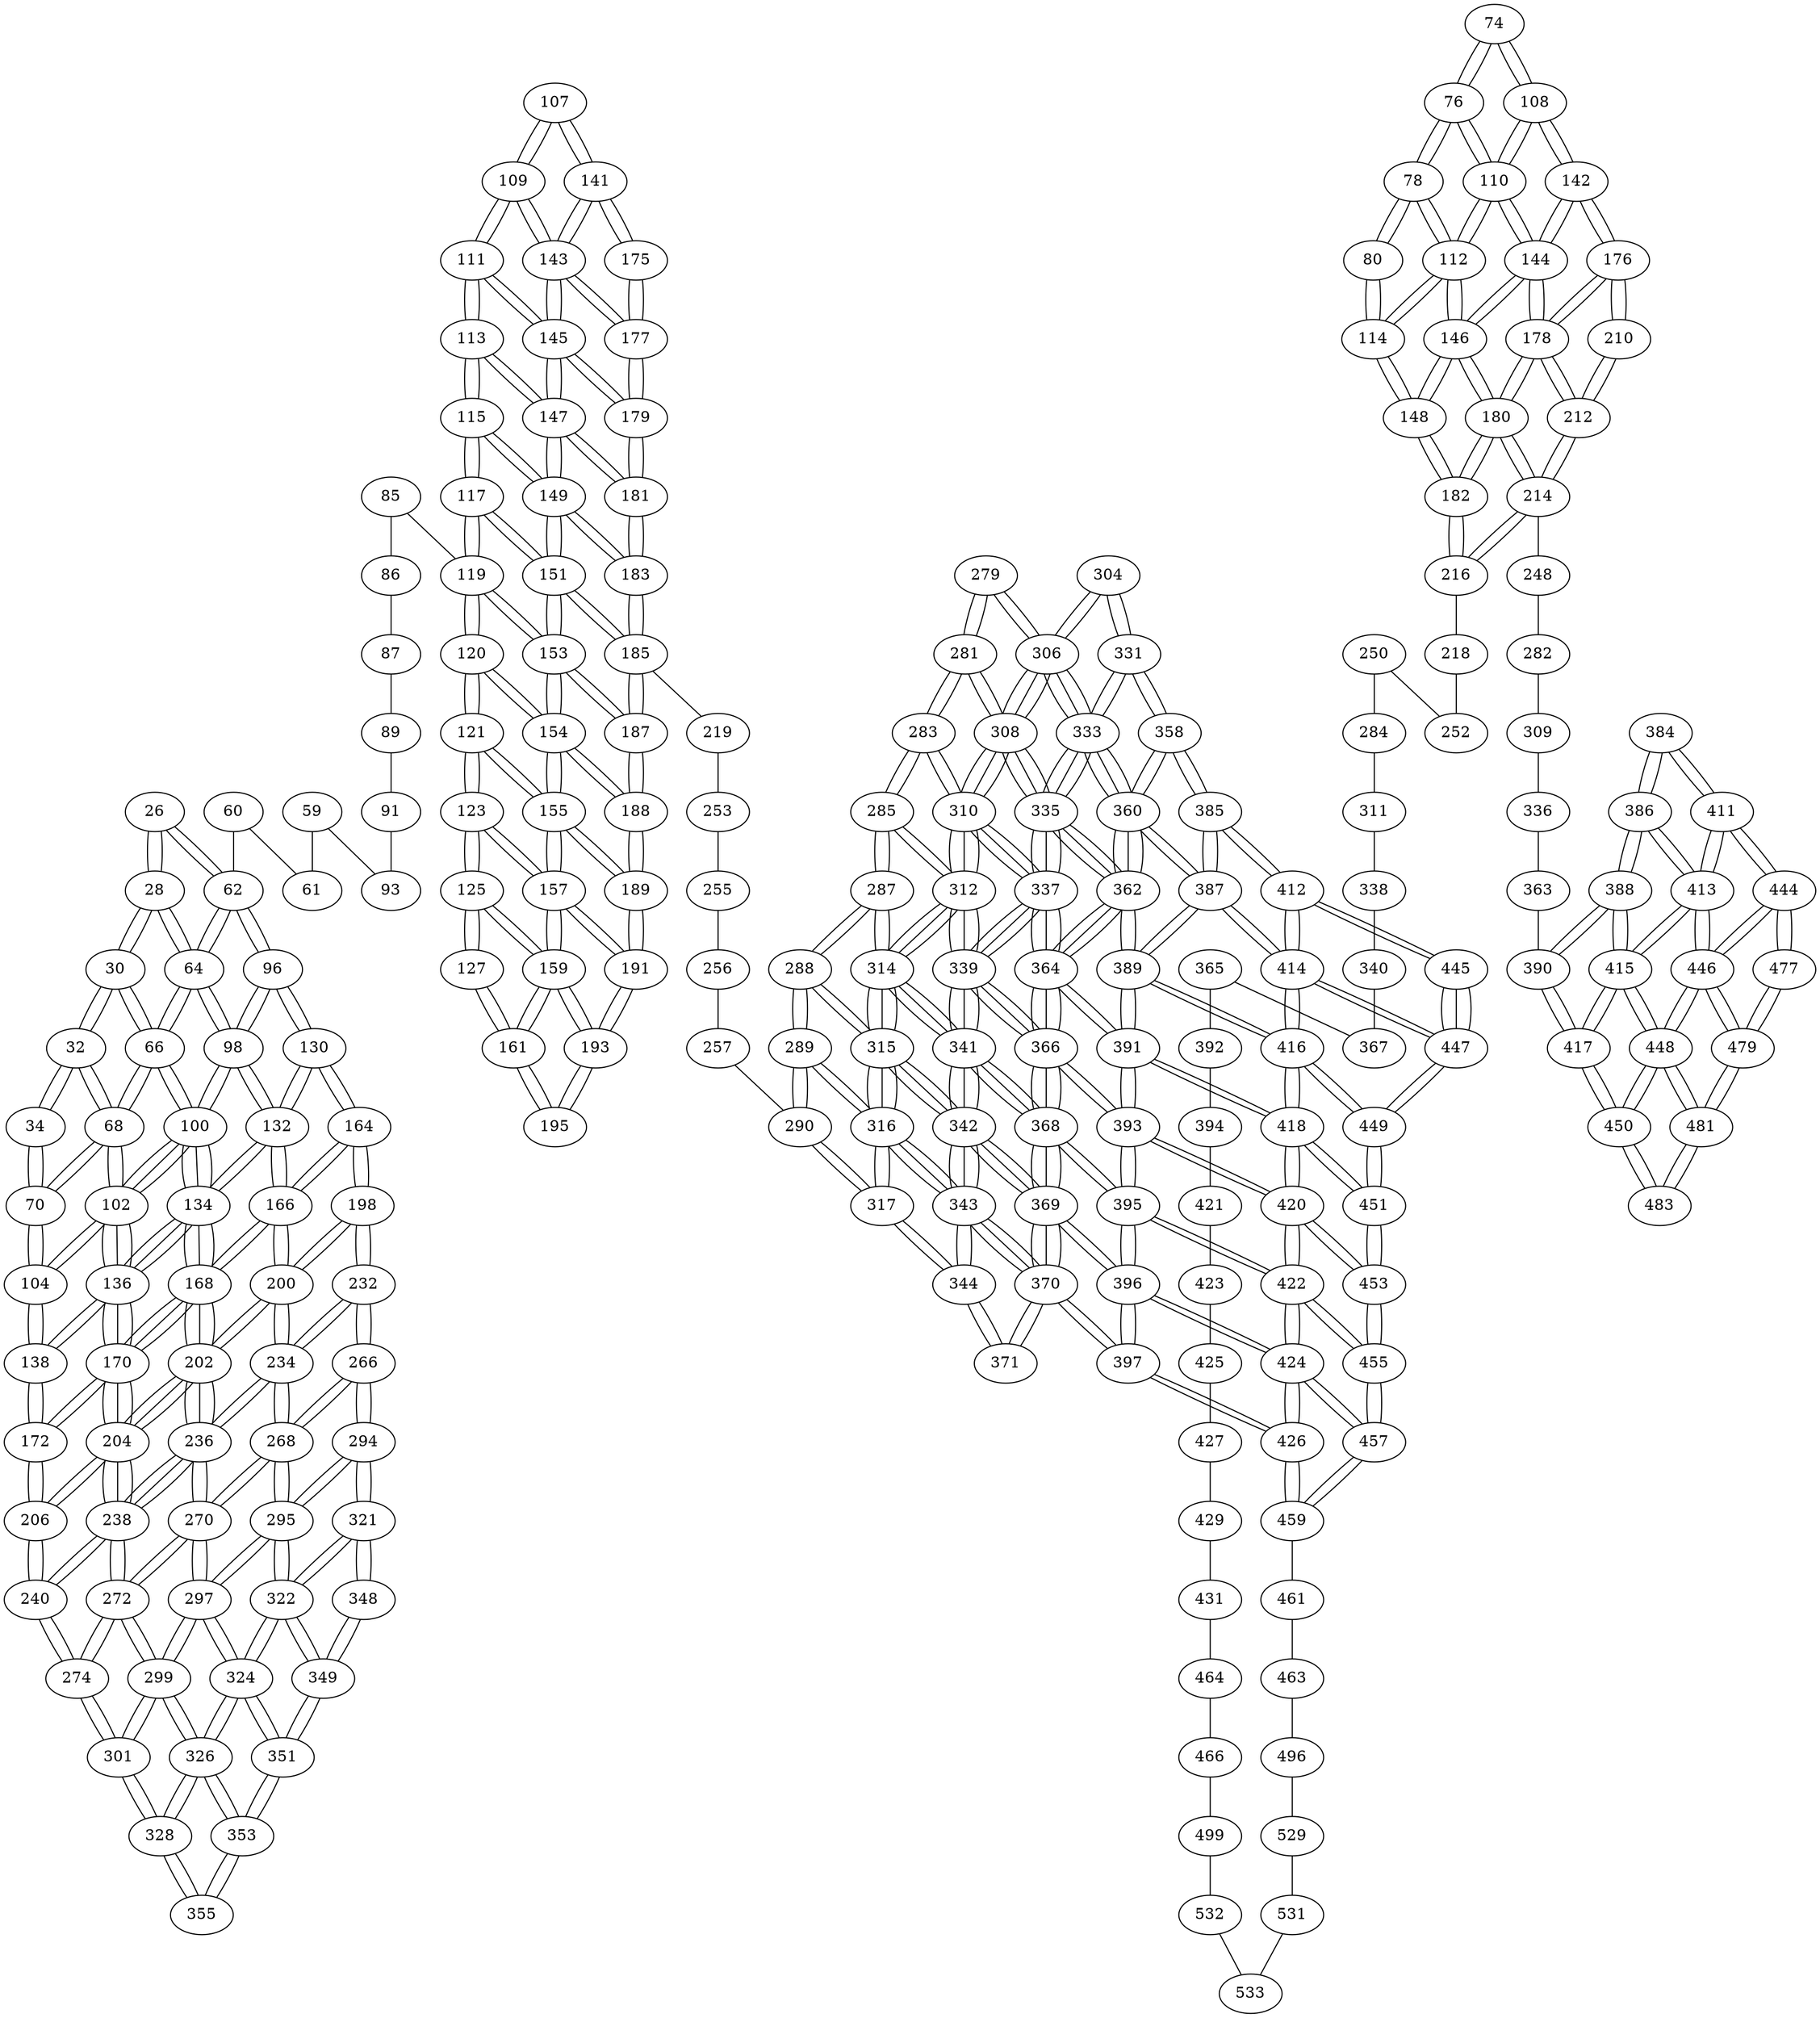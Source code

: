 graph {
26 -- 62
26 -- 28
28 -- 64
28 -- 30
30 -- 66
30 -- 32
32 -- 68
32 -- 34
34 -- 70
62 -- 96
62 -- 64
64 -- 98
64 -- 66
66 -- 100
66 -- 68
68 -- 102
68 -- 70
70 -- 104
74 -- 108
74 -- 76
76 -- 110
76 -- 78
78 -- 112
78 -- 80
80 -- 114
96 -- 130
96 -- 98
98 -- 132
98 -- 100
100 -- 134
100 -- 102
102 -- 136
102 -- 104
104 -- 138
107 -- 141
107 -- 109
108 -- 142
108 -- 110
109 -- 143
109 -- 111
110 -- 144
110 -- 112
111 -- 145
111 -- 113
112 -- 146
112 -- 114
113 -- 147
113 -- 115
114 -- 148
115 -- 149
115 -- 117
117 -- 151
117 -- 119
119 -- 153
119 -- 120
120 -- 154
120 -- 121
121 -- 155
121 -- 123
123 -- 157
123 -- 125
125 -- 159
125 -- 127
127 -- 161
130 -- 164
130 -- 132
132 -- 166
132 -- 134
134 -- 168
134 -- 136
136 -- 170
136 -- 138
138 -- 172
141 -- 175
141 -- 143
142 -- 176
142 -- 144
143 -- 177
143 -- 145
144 -- 178
144 -- 146
145 -- 179
145 -- 147
146 -- 180
146 -- 148
147 -- 181
147 -- 149
148 -- 182
149 -- 183
149 -- 151
151 -- 185
151 -- 153
153 -- 187
153 -- 154
154 -- 188
154 -- 155
155 -- 189
155 -- 157
157 -- 191
157 -- 159
159 -- 193
159 -- 161
161 -- 195
164 -- 198
164 -- 166
166 -- 200
166 -- 168
168 -- 202
168 -- 170
170 -- 204
170 -- 172
172 -- 206
175 -- 177
176 -- 210
176 -- 178
177 -- 179
178 -- 212
178 -- 180
179 -- 181
180 -- 214
180 -- 182
181 -- 183
182 -- 216
183 -- 185
185 -- 187
187 -- 188
188 -- 189
189 -- 191
191 -- 193
193 -- 195
198 -- 232
198 -- 200
200 -- 234
200 -- 202
202 -- 236
202 -- 204
204 -- 238
204 -- 206
206 -- 240
210 -- 212
212 -- 214
214 -- 216
232 -- 266
232 -- 234
234 -- 268
234 -- 236
236 -- 270
236 -- 238
238 -- 272
238 -- 240
240 -- 274
266 -- 294
266 -- 268
268 -- 295
268 -- 270
270 -- 297
270 -- 272
272 -- 299
272 -- 274
274 -- 301
279 -- 306
279 -- 281
281 -- 308
281 -- 283
283 -- 310
283 -- 285
285 -- 312
285 -- 287
287 -- 314
287 -- 288
288 -- 315
288 -- 289
289 -- 316
289 -- 290
290 -- 317
294 -- 321
294 -- 295
295 -- 322
295 -- 297
297 -- 324
297 -- 299
299 -- 326
299 -- 301
301 -- 328
304 -- 331
304 -- 306
306 -- 333
306 -- 308
308 -- 335
308 -- 310
310 -- 337
310 -- 312
312 -- 339
312 -- 314
314 -- 341
314 -- 315
315 -- 342
315 -- 316
316 -- 343
316 -- 317
317 -- 344
321 -- 348
321 -- 322
322 -- 349
322 -- 324
324 -- 351
324 -- 326
326 -- 353
326 -- 328
328 -- 355
331 -- 358
331 -- 333
333 -- 360
333 -- 335
335 -- 362
335 -- 337
337 -- 364
337 -- 339
339 -- 366
339 -- 341
341 -- 368
341 -- 342
342 -- 369
342 -- 343
343 -- 370
343 -- 344
344 -- 371
348 -- 349
349 -- 351
351 -- 353
353 -- 355
358 -- 385
358 -- 360
360 -- 387
360 -- 362
362 -- 389
362 -- 364
364 -- 391
364 -- 366
366 -- 393
366 -- 368
368 -- 395
368 -- 369
369 -- 396
369 -- 370
370 -- 397
370 -- 371
384 -- 411
384 -- 386
385 -- 412
385 -- 387
386 -- 413
386 -- 388
387 -- 414
387 -- 389
388 -- 415
388 -- 390
389 -- 416
389 -- 391
390 -- 417
391 -- 418
391 -- 393
393 -- 420
393 -- 395
395 -- 422
395 -- 396
396 -- 424
396 -- 397
397 -- 426
411 -- 444
411 -- 413
412 -- 445
412 -- 414
413 -- 446
413 -- 415
414 -- 447
414 -- 416
415 -- 448
415 -- 417
416 -- 449
416 -- 418
417 -- 450
418 -- 451
418 -- 420
420 -- 453
420 -- 422
422 -- 455
422 -- 424
424 -- 457
424 -- 426
426 -- 459
444 -- 477
444 -- 446
445 -- 447
446 -- 479
446 -- 448
447 -- 449
448 -- 481
448 -- 450
449 -- 451
450 -- 483
451 -- 453
453 -- 455
455 -- 457
457 -- 459
477 -- 479
479 -- 481
481 -- 483
499 -- 532
496 -- 529
86 -- 87
425 -- 427
256 -- 257
459 -- 461
392 -- 394
365 -- 367
338 -- 340
216 -- 218
250 -- 252
255 -- 256
85 -- 86
423 -- 425
284 -- 311
282 -- 309
219 -- 253
218 -- 252
214 -- 248
445 -- 447
463 -- 496
466 -- 499
336 -- 363
340 -- 367
461 -- 463
464 -- 466
531 -- 533
394 -- 421
427 -- 429
87 -- 89
91 -- 93
421 -- 423
253 -- 255
185 -- 219
60 -- 62
529 -- 531
429 -- 431
89 -- 91
257 -- 290
250 -- 284
248 -- 282
85 -- 119
363 -- 390
365 -- 392
311 -- 338
309 -- 336
431 -- 464
60 -- 61
59 -- 93
532 -- 533
59 -- 61
74 -- 76
76 -- 78
78 -- 80
108 -- 110
110 -- 112
112 -- 114
142 -- 144
144 -- 146
146 -- 148
176 -- 178
178 -- 180
180 -- 182
210 -- 212
212 -- 214
214 -- 216
74 -- 108
108 -- 142
142 -- 176
176 -- 210
76 -- 110
110 -- 144
144 -- 178
178 -- 212
78 -- 112
112 -- 146
146 -- 180
180 -- 214
80 -- 114
114 -- 148
148 -- 182
182 -- 216
384 -- 386
386 -- 388
388 -- 390
411 -- 413
413 -- 415
415 -- 417
444 -- 446
446 -- 448
448 -- 450
477 -- 479
479 -- 481
481 -- 483
384 -- 411
411 -- 444
444 -- 477
386 -- 413
413 -- 446
446 -- 479
388 -- 415
415 -- 448
448 -- 481
390 -- 417
417 -- 450
450 -- 483
100 -- 102
134 -- 136
168 -- 170
202 -- 204
236 -- 238
100 -- 134
134 -- 168
168 -- 202
202 -- 236
102 -- 136
136 -- 170
170 -- 204
204 -- 238
26 -- 28
28 -- 30
30 -- 32
32 -- 34
62 -- 64
64 -- 66
66 -- 68
68 -- 70
96 -- 98
98 -- 100
100 -- 102
102 -- 104
130 -- 132
132 -- 134
134 -- 136
136 -- 138
164 -- 166
166 -- 168
168 -- 170
170 -- 172
198 -- 200
200 -- 202
202 -- 204
204 -- 206
232 -- 234
234 -- 236
236 -- 238
238 -- 240
266 -- 268
268 -- 270
270 -- 272
272 -- 274
294 -- 295
295 -- 297
297 -- 299
299 -- 301
321 -- 322
322 -- 324
324 -- 326
326 -- 328
348 -- 349
349 -- 351
351 -- 353
353 -- 355
26 -- 62
62 -- 96
96 -- 130
130 -- 164
164 -- 198
198 -- 232
232 -- 266
266 -- 294
294 -- 321
321 -- 348
28 -- 64
64 -- 98
98 -- 132
132 -- 166
166 -- 200
200 -- 234
234 -- 268
268 -- 295
295 -- 322
322 -- 349
30 -- 66
66 -- 100
100 -- 134
134 -- 168
168 -- 202
202 -- 236
236 -- 270
270 -- 297
297 -- 324
324 -- 351
32 -- 68
68 -- 102
102 -- 136
136 -- 170
170 -- 204
204 -- 238
238 -- 272
272 -- 299
299 -- 326
326 -- 353
34 -- 70
70 -- 104
104 -- 138
138 -- 172
172 -- 206
206 -- 240
240 -- 274
274 -- 301
301 -- 328
328 -- 355
107 -- 109
109 -- 111
111 -- 113
113 -- 115
115 -- 117
117 -- 119
119 -- 120
120 -- 121
121 -- 123
123 -- 125
125 -- 127
141 -- 143
143 -- 145
145 -- 147
147 -- 149
149 -- 151
151 -- 153
153 -- 154
154 -- 155
155 -- 157
157 -- 159
159 -- 161
175 -- 177
177 -- 179
179 -- 181
181 -- 183
183 -- 185
185 -- 187
187 -- 188
188 -- 189
189 -- 191
191 -- 193
193 -- 195
107 -- 141
141 -- 175
109 -- 143
143 -- 177
111 -- 145
145 -- 179
113 -- 147
147 -- 181
115 -- 149
149 -- 183
117 -- 151
151 -- 185
119 -- 153
153 -- 187
120 -- 154
154 -- 188
121 -- 155
155 -- 189
123 -- 157
157 -- 191
125 -- 159
159 -- 193
127 -- 161
161 -- 195
279 -- 281
281 -- 283
283 -- 285
285 -- 287
287 -- 288
288 -- 289
289 -- 290
306 -- 308
308 -- 310
310 -- 312
312 -- 314
314 -- 315
315 -- 316
316 -- 317
333 -- 335
335 -- 337
337 -- 339
339 -- 341
341 -- 342
342 -- 343
343 -- 344
360 -- 362
362 -- 364
364 -- 366
366 -- 368
368 -- 369
369 -- 370
370 -- 371
279 -- 306
306 -- 333
333 -- 360
281 -- 308
308 -- 335
335 -- 362
283 -- 310
310 -- 337
337 -- 364
285 -- 312
312 -- 339
339 -- 366
287 -- 314
314 -- 341
341 -- 368
288 -- 315
315 -- 342
342 -- 369
289 -- 316
316 -- 343
343 -- 370
290 -- 317
317 -- 344
344 -- 371
304 -- 306
306 -- 308
308 -- 310
310 -- 312
312 -- 314
314 -- 315
315 -- 316
331 -- 333
333 -- 335
335 -- 337
337 -- 339
339 -- 341
341 -- 342
342 -- 343
358 -- 360
360 -- 362
362 -- 364
364 -- 366
366 -- 368
368 -- 369
369 -- 370
385 -- 387
387 -- 389
389 -- 391
391 -- 393
393 -- 395
395 -- 396
396 -- 397
412 -- 414
414 -- 416
416 -- 418
418 -- 420
420 -- 422
422 -- 424
424 -- 426
445 -- 447
447 -- 449
449 -- 451
451 -- 453
453 -- 455
455 -- 457
457 -- 459
304 -- 331
331 -- 358
358 -- 385
385 -- 412
412 -- 445
306 -- 333
333 -- 360
360 -- 387
387 -- 414
414 -- 447
308 -- 335
335 -- 362
362 -- 389
389 -- 416
416 -- 449
310 -- 337
337 -- 364
364 -- 391
391 -- 418
418 -- 451
312 -- 339
339 -- 366
366 -- 393
393 -- 420
420 -- 453
314 -- 341
341 -- 368
368 -- 395
395 -- 422
422 -- 455
315 -- 342
342 -- 369
369 -- 396
396 -- 424
424 -- 457
316 -- 343
343 -- 370
370 -- 397
397 -- 426
426 -- 459
}